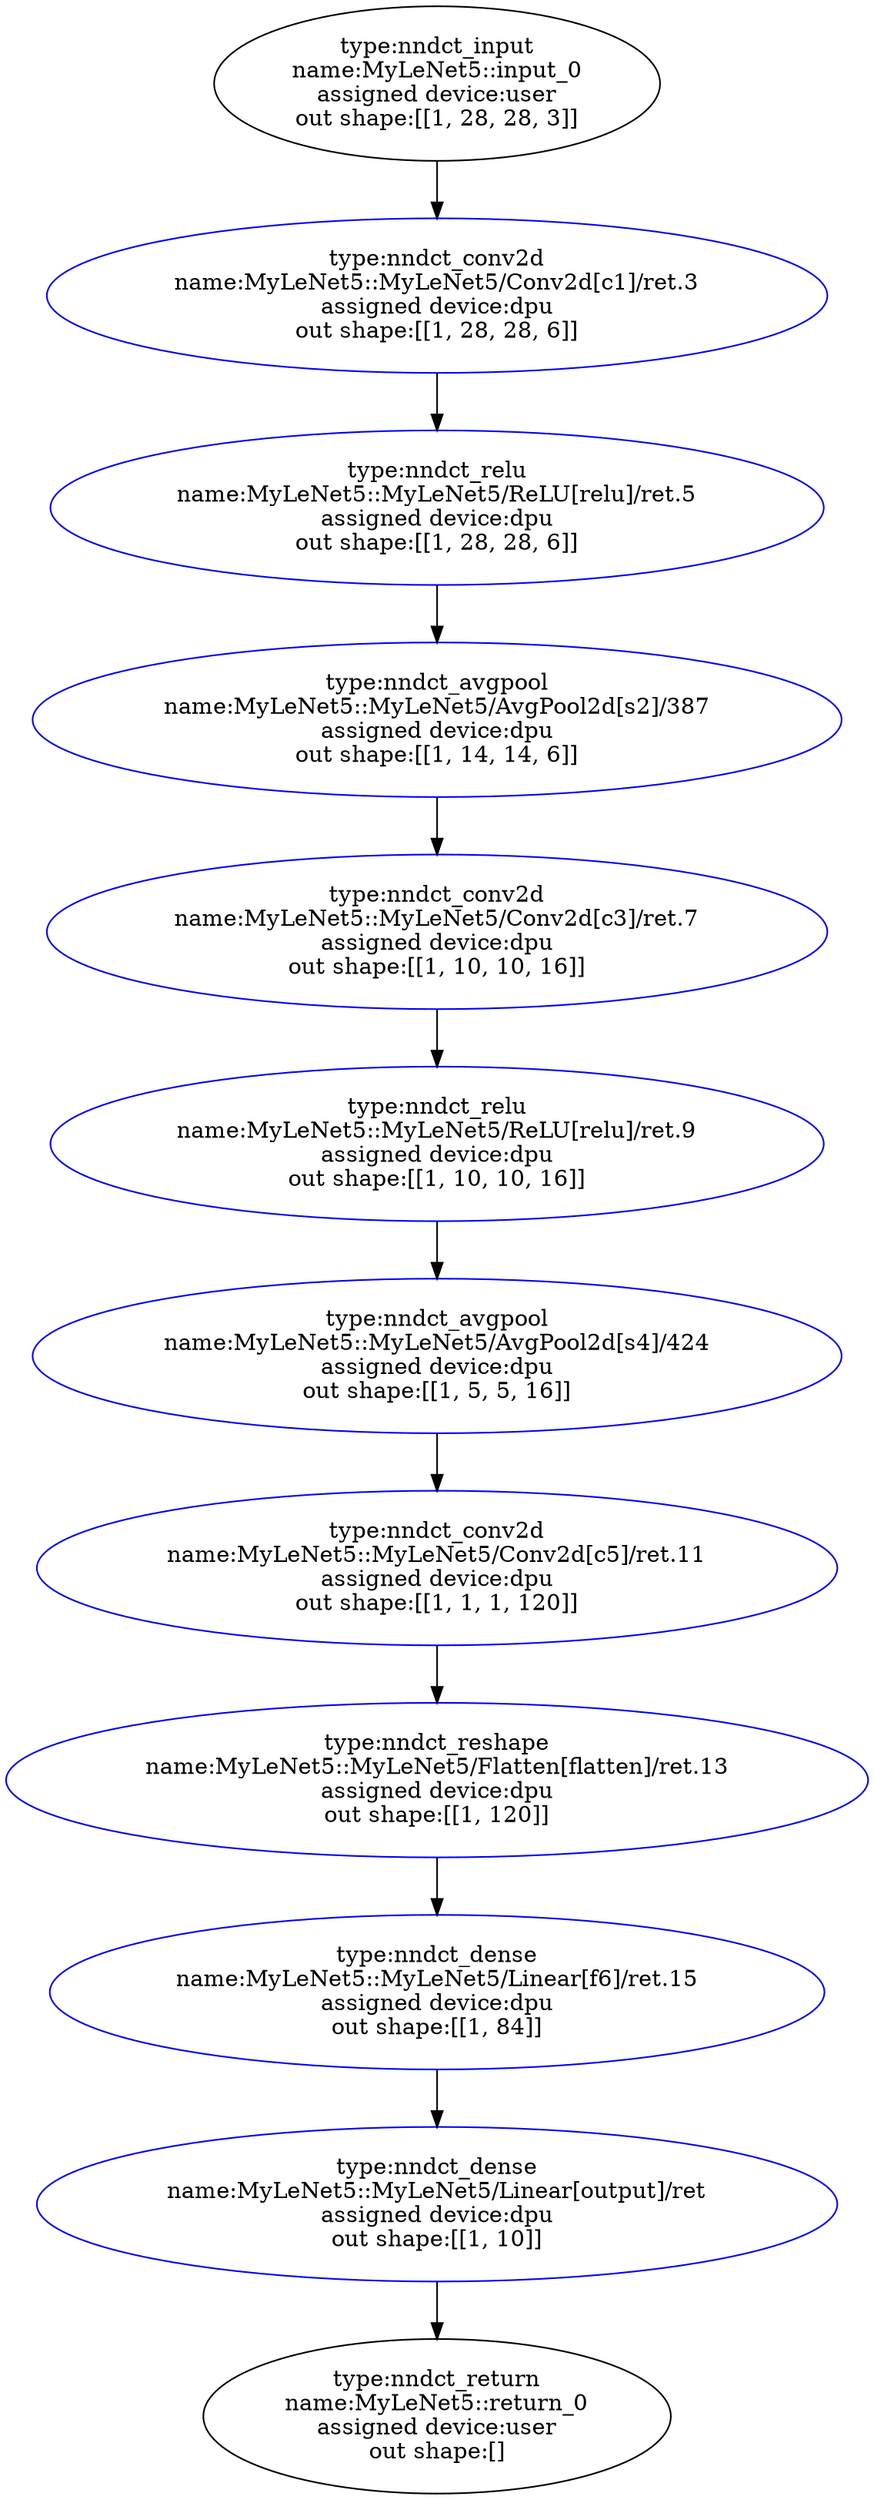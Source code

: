 digraph MyLeNet5 {
	input_0 [label="type:nndct_input
name:MyLeNet5::input_0
assigned device:user
out shape:[[1, 28, 28, 3]]" color=black]
	"MyLeNet5/Conv2d[c1]/ret.3" [label="type:nndct_conv2d
name:MyLeNet5::MyLeNet5/Conv2d[c1]/ret.3
assigned device:dpu
out shape:[[1, 28, 28, 6]]" color=blue]
	"MyLeNet5/ReLU[relu]/ret.5" [label="type:nndct_relu
name:MyLeNet5::MyLeNet5/ReLU[relu]/ret.5
assigned device:dpu
out shape:[[1, 28, 28, 6]]" color=blue]
	"MyLeNet5/AvgPool2d[s2]/387" [label="type:nndct_avgpool
name:MyLeNet5::MyLeNet5/AvgPool2d[s2]/387
assigned device:dpu
out shape:[[1, 14, 14, 6]]" color=blue]
	"MyLeNet5/Conv2d[c3]/ret.7" [label="type:nndct_conv2d
name:MyLeNet5::MyLeNet5/Conv2d[c3]/ret.7
assigned device:dpu
out shape:[[1, 10, 10, 16]]" color=blue]
	"MyLeNet5/ReLU[relu]/ret.9" [label="type:nndct_relu
name:MyLeNet5::MyLeNet5/ReLU[relu]/ret.9
assigned device:dpu
out shape:[[1, 10, 10, 16]]" color=blue]
	"MyLeNet5/AvgPool2d[s4]/424" [label="type:nndct_avgpool
name:MyLeNet5::MyLeNet5/AvgPool2d[s4]/424
assigned device:dpu
out shape:[[1, 5, 5, 16]]" color=blue]
	"MyLeNet5/Conv2d[c5]/ret.11" [label="type:nndct_conv2d
name:MyLeNet5::MyLeNet5/Conv2d[c5]/ret.11
assigned device:dpu
out shape:[[1, 1, 1, 120]]" color=blue]
	"MyLeNet5/Flatten[flatten]/ret.13" [label="type:nndct_reshape
name:MyLeNet5::MyLeNet5/Flatten[flatten]/ret.13
assigned device:dpu
out shape:[[1, 120]]" color=blue]
	"MyLeNet5/Linear[f6]/ret.15" [label="type:nndct_dense
name:MyLeNet5::MyLeNet5/Linear[f6]/ret.15
assigned device:dpu
out shape:[[1, 84]]" color=blue]
	"MyLeNet5/Linear[output]/ret" [label="type:nndct_dense
name:MyLeNet5::MyLeNet5/Linear[output]/ret
assigned device:dpu
out shape:[[1, 10]]" color=blue]
	return_0 [label="type:nndct_return
name:MyLeNet5::return_0
assigned device:user
out shape:[]" color=black]
	input_0 -> "MyLeNet5/Conv2d[c1]/ret.3"
	"MyLeNet5/Conv2d[c1]/ret.3" -> "MyLeNet5/ReLU[relu]/ret.5"
	"MyLeNet5/ReLU[relu]/ret.5" -> "MyLeNet5/AvgPool2d[s2]/387"
	"MyLeNet5/AvgPool2d[s2]/387" -> "MyLeNet5/Conv2d[c3]/ret.7"
	"MyLeNet5/Conv2d[c3]/ret.7" -> "MyLeNet5/ReLU[relu]/ret.9"
	"MyLeNet5/ReLU[relu]/ret.9" -> "MyLeNet5/AvgPool2d[s4]/424"
	"MyLeNet5/AvgPool2d[s4]/424" -> "MyLeNet5/Conv2d[c5]/ret.11"
	"MyLeNet5/Conv2d[c5]/ret.11" -> "MyLeNet5/Flatten[flatten]/ret.13"
	"MyLeNet5/Flatten[flatten]/ret.13" -> "MyLeNet5/Linear[f6]/ret.15"
	"MyLeNet5/Linear[f6]/ret.15" -> "MyLeNet5/Linear[output]/ret"
	"MyLeNet5/Linear[output]/ret" -> return_0
}
